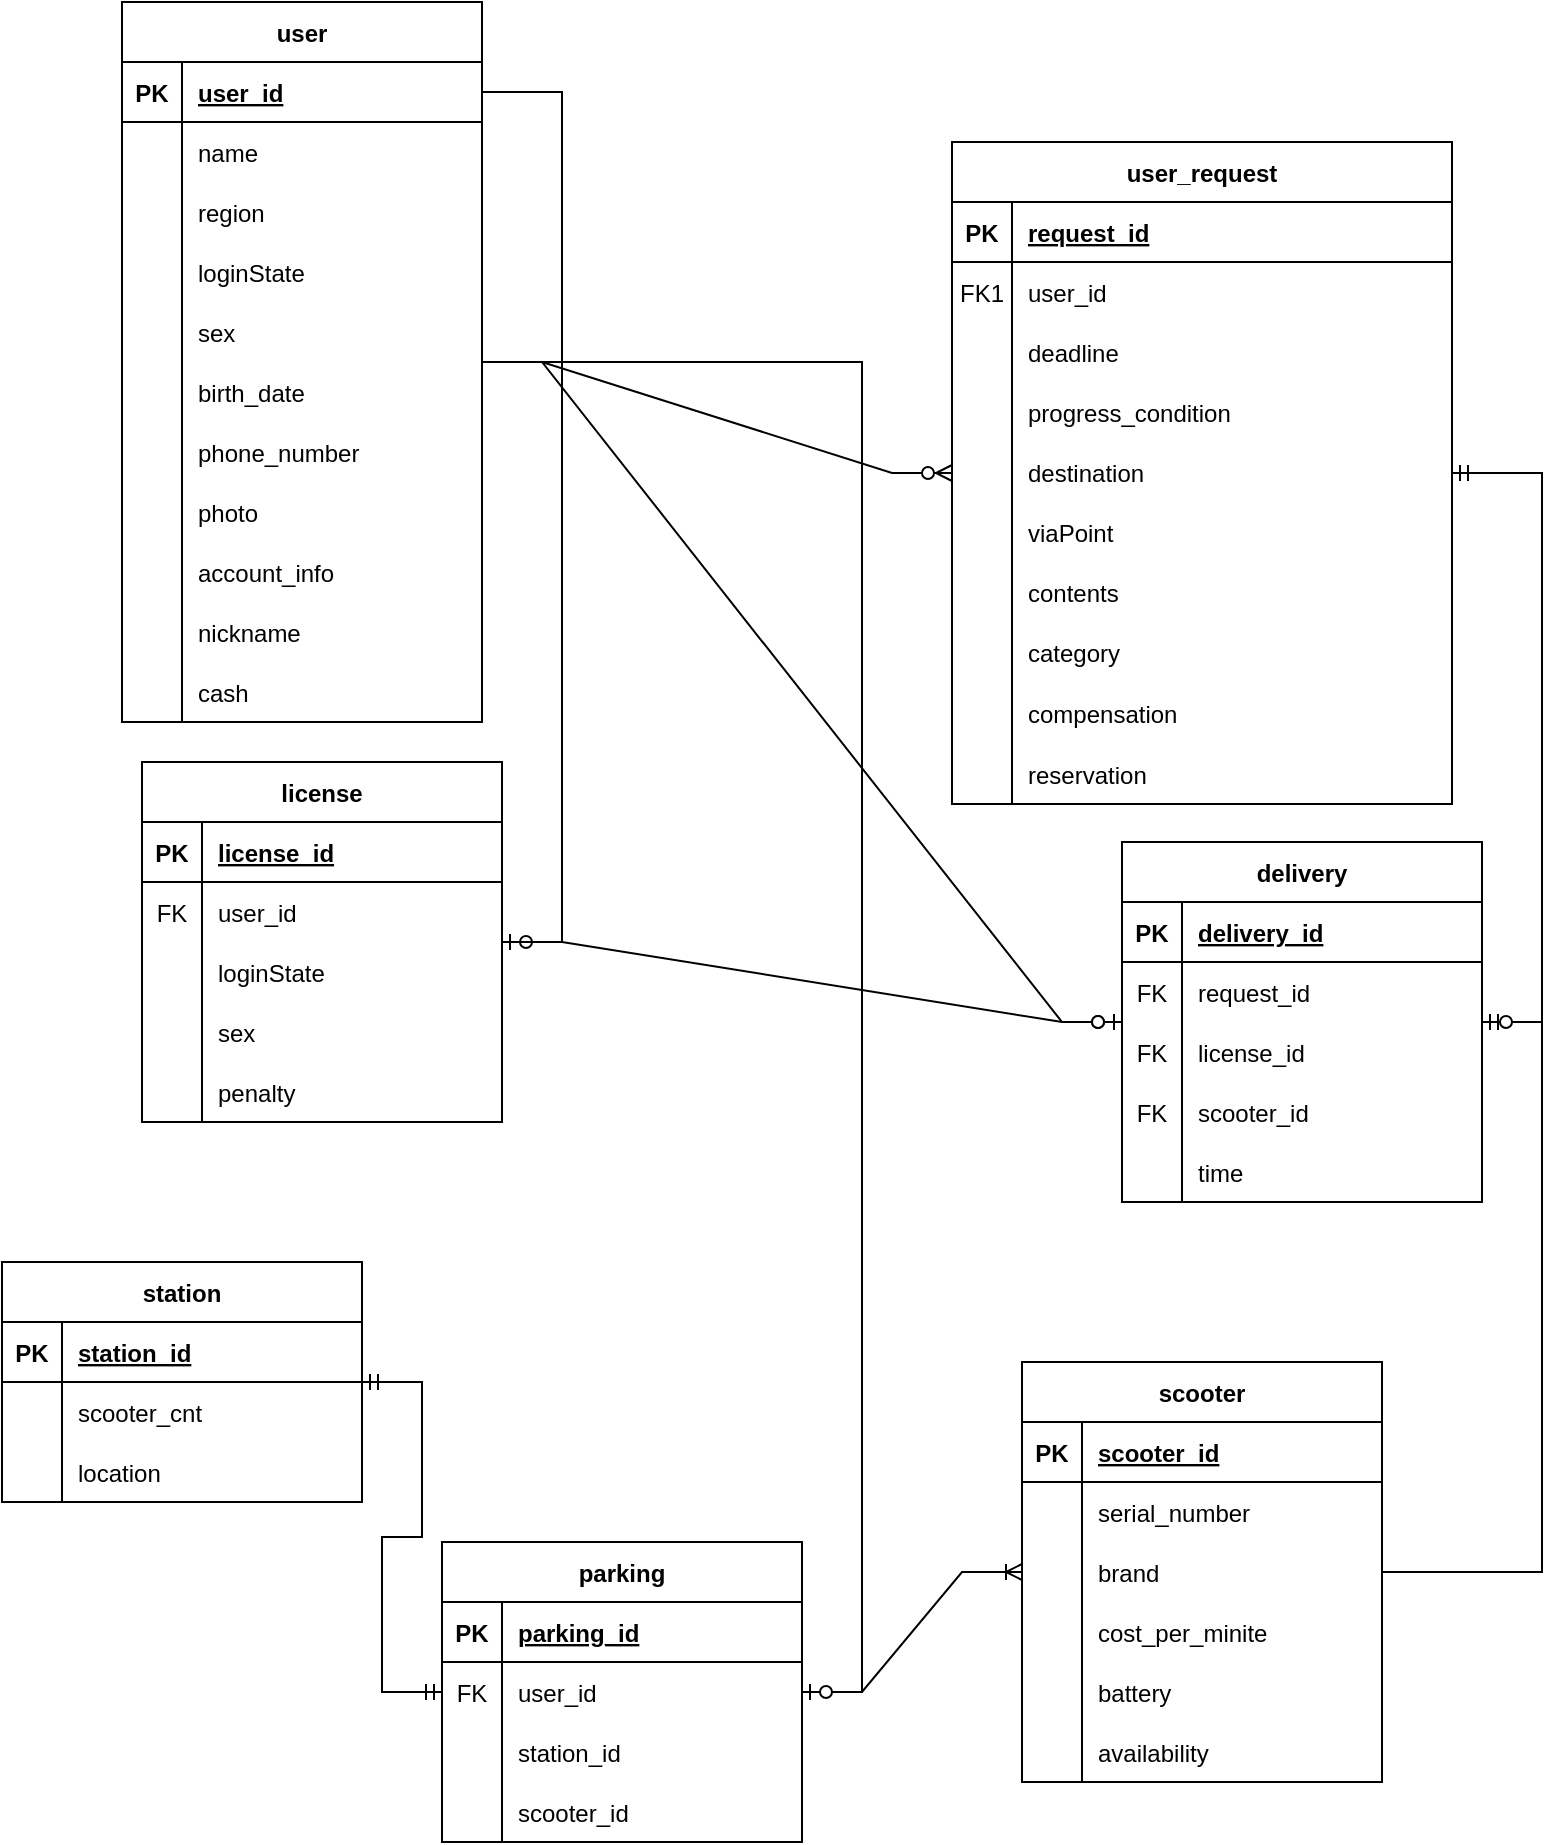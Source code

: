 <mxfile version="20.6.0" type="github">
  <diagram id="R2lEEEUBdFMjLlhIrx00" name="Page-1">
    <mxGraphModel dx="1483" dy="781" grid="1" gridSize="10" guides="1" tooltips="1" connect="1" arrows="1" fold="1" page="1" pageScale="1" pageWidth="1200" pageHeight="1600" math="0" shadow="0" extFonts="Permanent Marker^https://fonts.googleapis.com/css?family=Permanent+Marker">
      <root>
        <mxCell id="0" />
        <mxCell id="1" parent="0" />
        <mxCell id="C-vyLk0tnHw3VtMMgP7b-2" value="user_request" style="shape=table;startSize=30;container=1;collapsible=1;childLayout=tableLayout;fixedRows=1;rowLines=0;fontStyle=1;align=center;resizeLast=1;" parent="1" vertex="1">
          <mxGeometry x="525" y="140" width="250" height="331" as="geometry" />
        </mxCell>
        <mxCell id="C-vyLk0tnHw3VtMMgP7b-3" value="" style="shape=partialRectangle;collapsible=0;dropTarget=0;pointerEvents=0;fillColor=none;points=[[0,0.5],[1,0.5]];portConstraint=eastwest;top=0;left=0;right=0;bottom=1;" parent="C-vyLk0tnHw3VtMMgP7b-2" vertex="1">
          <mxGeometry y="30" width="250" height="30" as="geometry" />
        </mxCell>
        <mxCell id="C-vyLk0tnHw3VtMMgP7b-4" value="PK" style="shape=partialRectangle;overflow=hidden;connectable=0;fillColor=none;top=0;left=0;bottom=0;right=0;fontStyle=1;" parent="C-vyLk0tnHw3VtMMgP7b-3" vertex="1">
          <mxGeometry width="30" height="30" as="geometry">
            <mxRectangle width="30" height="30" as="alternateBounds" />
          </mxGeometry>
        </mxCell>
        <mxCell id="C-vyLk0tnHw3VtMMgP7b-5" value="request_id" style="shape=partialRectangle;overflow=hidden;connectable=0;fillColor=none;top=0;left=0;bottom=0;right=0;align=left;spacingLeft=6;fontStyle=5;" parent="C-vyLk0tnHw3VtMMgP7b-3" vertex="1">
          <mxGeometry x="30" width="220" height="30" as="geometry">
            <mxRectangle width="220" height="30" as="alternateBounds" />
          </mxGeometry>
        </mxCell>
        <mxCell id="C-vyLk0tnHw3VtMMgP7b-6" value="" style="shape=partialRectangle;collapsible=0;dropTarget=0;pointerEvents=0;fillColor=none;points=[[0,0.5],[1,0.5]];portConstraint=eastwest;top=0;left=0;right=0;bottom=0;" parent="C-vyLk0tnHw3VtMMgP7b-2" vertex="1">
          <mxGeometry y="60" width="250" height="30" as="geometry" />
        </mxCell>
        <mxCell id="C-vyLk0tnHw3VtMMgP7b-7" value="FK1" style="shape=partialRectangle;overflow=hidden;connectable=0;fillColor=none;top=0;left=0;bottom=0;right=0;" parent="C-vyLk0tnHw3VtMMgP7b-6" vertex="1">
          <mxGeometry width="30" height="30" as="geometry">
            <mxRectangle width="30" height="30" as="alternateBounds" />
          </mxGeometry>
        </mxCell>
        <mxCell id="C-vyLk0tnHw3VtMMgP7b-8" value="user_id" style="shape=partialRectangle;overflow=hidden;connectable=0;fillColor=none;top=0;left=0;bottom=0;right=0;align=left;spacingLeft=6;" parent="C-vyLk0tnHw3VtMMgP7b-6" vertex="1">
          <mxGeometry x="30" width="220" height="30" as="geometry">
            <mxRectangle width="220" height="30" as="alternateBounds" />
          </mxGeometry>
        </mxCell>
        <mxCell id="C-vyLk0tnHw3VtMMgP7b-9" value="" style="shape=partialRectangle;collapsible=0;dropTarget=0;pointerEvents=0;fillColor=none;points=[[0,0.5],[1,0.5]];portConstraint=eastwest;top=0;left=0;right=0;bottom=0;" parent="C-vyLk0tnHw3VtMMgP7b-2" vertex="1">
          <mxGeometry y="90" width="250" height="30" as="geometry" />
        </mxCell>
        <mxCell id="C-vyLk0tnHw3VtMMgP7b-10" value="" style="shape=partialRectangle;overflow=hidden;connectable=0;fillColor=none;top=0;left=0;bottom=0;right=0;" parent="C-vyLk0tnHw3VtMMgP7b-9" vertex="1">
          <mxGeometry width="30" height="30" as="geometry">
            <mxRectangle width="30" height="30" as="alternateBounds" />
          </mxGeometry>
        </mxCell>
        <mxCell id="C-vyLk0tnHw3VtMMgP7b-11" value="deadline" style="shape=partialRectangle;overflow=hidden;connectable=0;fillColor=none;top=0;left=0;bottom=0;right=0;align=left;spacingLeft=6;" parent="C-vyLk0tnHw3VtMMgP7b-9" vertex="1">
          <mxGeometry x="30" width="220" height="30" as="geometry">
            <mxRectangle width="220" height="30" as="alternateBounds" />
          </mxGeometry>
        </mxCell>
        <mxCell id="l363Bz4_EpXl_C9TWXIM-102" value="" style="shape=partialRectangle;collapsible=0;dropTarget=0;pointerEvents=0;fillColor=none;points=[[0,0.5],[1,0.5]];portConstraint=eastwest;top=0;left=0;right=0;bottom=0;" parent="C-vyLk0tnHw3VtMMgP7b-2" vertex="1">
          <mxGeometry y="120" width="250" height="30" as="geometry" />
        </mxCell>
        <mxCell id="l363Bz4_EpXl_C9TWXIM-103" value="" style="shape=partialRectangle;overflow=hidden;connectable=0;fillColor=none;top=0;left=0;bottom=0;right=0;" parent="l363Bz4_EpXl_C9TWXIM-102" vertex="1">
          <mxGeometry width="30" height="30" as="geometry">
            <mxRectangle width="30" height="30" as="alternateBounds" />
          </mxGeometry>
        </mxCell>
        <mxCell id="l363Bz4_EpXl_C9TWXIM-104" value="progress_condition" style="shape=partialRectangle;overflow=hidden;connectable=0;fillColor=none;top=0;left=0;bottom=0;right=0;align=left;spacingLeft=6;" parent="l363Bz4_EpXl_C9TWXIM-102" vertex="1">
          <mxGeometry x="30" width="220" height="30" as="geometry">
            <mxRectangle width="220" height="30" as="alternateBounds" />
          </mxGeometry>
        </mxCell>
        <mxCell id="l363Bz4_EpXl_C9TWXIM-108" value="" style="shape=partialRectangle;collapsible=0;dropTarget=0;pointerEvents=0;fillColor=none;points=[[0,0.5],[1,0.5]];portConstraint=eastwest;top=0;left=0;right=0;bottom=0;" parent="C-vyLk0tnHw3VtMMgP7b-2" vertex="1">
          <mxGeometry y="150" width="250" height="30" as="geometry" />
        </mxCell>
        <mxCell id="l363Bz4_EpXl_C9TWXIM-109" value="" style="shape=partialRectangle;overflow=hidden;connectable=0;fillColor=none;top=0;left=0;bottom=0;right=0;" parent="l363Bz4_EpXl_C9TWXIM-108" vertex="1">
          <mxGeometry width="30" height="30" as="geometry">
            <mxRectangle width="30" height="30" as="alternateBounds" />
          </mxGeometry>
        </mxCell>
        <mxCell id="l363Bz4_EpXl_C9TWXIM-110" value="destination" style="shape=partialRectangle;overflow=hidden;connectable=0;fillColor=none;top=0;left=0;bottom=0;right=0;align=left;spacingLeft=6;" parent="l363Bz4_EpXl_C9TWXIM-108" vertex="1">
          <mxGeometry x="30" width="220" height="30" as="geometry">
            <mxRectangle width="220" height="30" as="alternateBounds" />
          </mxGeometry>
        </mxCell>
        <mxCell id="l363Bz4_EpXl_C9TWXIM-111" value="" style="shape=partialRectangle;collapsible=0;dropTarget=0;pointerEvents=0;fillColor=none;points=[[0,0.5],[1,0.5]];portConstraint=eastwest;top=0;left=0;right=0;bottom=0;" parent="C-vyLk0tnHw3VtMMgP7b-2" vertex="1">
          <mxGeometry y="180" width="250" height="30" as="geometry" />
        </mxCell>
        <mxCell id="l363Bz4_EpXl_C9TWXIM-112" value="" style="shape=partialRectangle;overflow=hidden;connectable=0;fillColor=none;top=0;left=0;bottom=0;right=0;" parent="l363Bz4_EpXl_C9TWXIM-111" vertex="1">
          <mxGeometry width="30" height="30" as="geometry">
            <mxRectangle width="30" height="30" as="alternateBounds" />
          </mxGeometry>
        </mxCell>
        <mxCell id="l363Bz4_EpXl_C9TWXIM-113" value="viaPoint" style="shape=partialRectangle;overflow=hidden;connectable=0;fillColor=none;top=0;left=0;bottom=0;right=0;align=left;spacingLeft=6;" parent="l363Bz4_EpXl_C9TWXIM-111" vertex="1">
          <mxGeometry x="30" width="220" height="30" as="geometry">
            <mxRectangle width="220" height="30" as="alternateBounds" />
          </mxGeometry>
        </mxCell>
        <mxCell id="l363Bz4_EpXl_C9TWXIM-105" value="" style="shape=partialRectangle;collapsible=0;dropTarget=0;pointerEvents=0;fillColor=none;points=[[0,0.5],[1,0.5]];portConstraint=eastwest;top=0;left=0;right=0;bottom=0;" parent="C-vyLk0tnHw3VtMMgP7b-2" vertex="1">
          <mxGeometry y="210" width="250" height="30" as="geometry" />
        </mxCell>
        <mxCell id="l363Bz4_EpXl_C9TWXIM-106" value="" style="shape=partialRectangle;overflow=hidden;connectable=0;fillColor=none;top=0;left=0;bottom=0;right=0;" parent="l363Bz4_EpXl_C9TWXIM-105" vertex="1">
          <mxGeometry width="30" height="30" as="geometry">
            <mxRectangle width="30" height="30" as="alternateBounds" />
          </mxGeometry>
        </mxCell>
        <mxCell id="l363Bz4_EpXl_C9TWXIM-107" value="contents" style="shape=partialRectangle;overflow=hidden;connectable=0;fillColor=none;top=0;left=0;bottom=0;right=0;align=left;spacingLeft=6;" parent="l363Bz4_EpXl_C9TWXIM-105" vertex="1">
          <mxGeometry x="30" width="220" height="30" as="geometry">
            <mxRectangle width="220" height="30" as="alternateBounds" />
          </mxGeometry>
        </mxCell>
        <mxCell id="0jaOgV3u92Uh0cOTGK3E-21" value="" style="shape=partialRectangle;collapsible=0;dropTarget=0;pointerEvents=0;fillColor=none;points=[[0,0.5],[1,0.5]];portConstraint=eastwest;top=0;left=0;right=0;bottom=0;" vertex="1" parent="C-vyLk0tnHw3VtMMgP7b-2">
          <mxGeometry y="240" width="250" height="30" as="geometry" />
        </mxCell>
        <mxCell id="0jaOgV3u92Uh0cOTGK3E-22" value="" style="shape=partialRectangle;overflow=hidden;connectable=0;fillColor=none;top=0;left=0;bottom=0;right=0;" vertex="1" parent="0jaOgV3u92Uh0cOTGK3E-21">
          <mxGeometry width="30" height="30" as="geometry">
            <mxRectangle width="30" height="30" as="alternateBounds" />
          </mxGeometry>
        </mxCell>
        <mxCell id="0jaOgV3u92Uh0cOTGK3E-23" value="category" style="shape=partialRectangle;overflow=hidden;connectable=0;fillColor=none;top=0;left=0;bottom=0;right=0;align=left;spacingLeft=6;" vertex="1" parent="0jaOgV3u92Uh0cOTGK3E-21">
          <mxGeometry x="30" width="220" height="30" as="geometry">
            <mxRectangle width="220" height="30" as="alternateBounds" />
          </mxGeometry>
        </mxCell>
        <mxCell id="0jaOgV3u92Uh0cOTGK3E-24" value="" style="shape=partialRectangle;collapsible=0;dropTarget=0;pointerEvents=0;fillColor=none;points=[[0,0.5],[1,0.5]];portConstraint=eastwest;top=0;left=0;right=0;bottom=0;" vertex="1" parent="C-vyLk0tnHw3VtMMgP7b-2">
          <mxGeometry y="270" width="250" height="31" as="geometry" />
        </mxCell>
        <mxCell id="0jaOgV3u92Uh0cOTGK3E-25" value="" style="shape=partialRectangle;overflow=hidden;connectable=0;fillColor=none;top=0;left=0;bottom=0;right=0;" vertex="1" parent="0jaOgV3u92Uh0cOTGK3E-24">
          <mxGeometry width="30" height="31" as="geometry">
            <mxRectangle width="30" height="31" as="alternateBounds" />
          </mxGeometry>
        </mxCell>
        <mxCell id="0jaOgV3u92Uh0cOTGK3E-26" value="compensation" style="shape=partialRectangle;overflow=hidden;connectable=0;fillColor=none;top=0;left=0;bottom=0;right=0;align=left;spacingLeft=6;" vertex="1" parent="0jaOgV3u92Uh0cOTGK3E-24">
          <mxGeometry x="30" width="220" height="31" as="geometry">
            <mxRectangle width="220" height="31" as="alternateBounds" />
          </mxGeometry>
        </mxCell>
        <mxCell id="0jaOgV3u92Uh0cOTGK3E-27" value="" style="shape=partialRectangle;collapsible=0;dropTarget=0;pointerEvents=0;fillColor=none;points=[[0,0.5],[1,0.5]];portConstraint=eastwest;top=0;left=0;right=0;bottom=0;" vertex="1" parent="C-vyLk0tnHw3VtMMgP7b-2">
          <mxGeometry y="301" width="250" height="30" as="geometry" />
        </mxCell>
        <mxCell id="0jaOgV3u92Uh0cOTGK3E-28" value="        " style="shape=partialRectangle;overflow=hidden;connectable=0;fillColor=none;top=0;left=0;bottom=0;right=0;" vertex="1" parent="0jaOgV3u92Uh0cOTGK3E-27">
          <mxGeometry width="30" height="30" as="geometry">
            <mxRectangle width="30" height="30" as="alternateBounds" />
          </mxGeometry>
        </mxCell>
        <mxCell id="0jaOgV3u92Uh0cOTGK3E-29" value="reservation" style="shape=partialRectangle;overflow=hidden;connectable=0;fillColor=none;top=0;left=0;bottom=0;right=0;align=left;spacingLeft=6;" vertex="1" parent="0jaOgV3u92Uh0cOTGK3E-27">
          <mxGeometry x="30" width="220" height="30" as="geometry">
            <mxRectangle width="220" height="30" as="alternateBounds" />
          </mxGeometry>
        </mxCell>
        <mxCell id="l363Bz4_EpXl_C9TWXIM-15" value="license" style="shape=table;startSize=30;container=1;collapsible=1;childLayout=tableLayout;fixedRows=1;rowLines=0;fontStyle=1;align=center;resizeLast=1;" parent="1" vertex="1">
          <mxGeometry x="120" y="450" width="180" height="180" as="geometry" />
        </mxCell>
        <mxCell id="l363Bz4_EpXl_C9TWXIM-16" value="" style="shape=tableRow;horizontal=0;startSize=0;swimlaneHead=0;swimlaneBody=0;fillColor=none;collapsible=0;dropTarget=0;points=[[0,0.5],[1,0.5]];portConstraint=eastwest;top=0;left=0;right=0;bottom=1;" parent="l363Bz4_EpXl_C9TWXIM-15" vertex="1">
          <mxGeometry y="30" width="180" height="30" as="geometry" />
        </mxCell>
        <mxCell id="l363Bz4_EpXl_C9TWXIM-17" value="PK" style="shape=partialRectangle;connectable=0;fillColor=none;top=0;left=0;bottom=0;right=0;fontStyle=1;overflow=hidden;" parent="l363Bz4_EpXl_C9TWXIM-16" vertex="1">
          <mxGeometry width="30" height="30" as="geometry">
            <mxRectangle width="30" height="30" as="alternateBounds" />
          </mxGeometry>
        </mxCell>
        <mxCell id="l363Bz4_EpXl_C9TWXIM-18" value="license_id" style="shape=partialRectangle;connectable=0;fillColor=none;top=0;left=0;bottom=0;right=0;align=left;spacingLeft=6;fontStyle=5;overflow=hidden;" parent="l363Bz4_EpXl_C9TWXIM-16" vertex="1">
          <mxGeometry x="30" width="150" height="30" as="geometry">
            <mxRectangle width="150" height="30" as="alternateBounds" />
          </mxGeometry>
        </mxCell>
        <mxCell id="l363Bz4_EpXl_C9TWXIM-19" value="" style="shape=tableRow;horizontal=0;startSize=0;swimlaneHead=0;swimlaneBody=0;fillColor=none;collapsible=0;dropTarget=0;points=[[0,0.5],[1,0.5]];portConstraint=eastwest;top=0;left=0;right=0;bottom=0;" parent="l363Bz4_EpXl_C9TWXIM-15" vertex="1">
          <mxGeometry y="60" width="180" height="30" as="geometry" />
        </mxCell>
        <mxCell id="l363Bz4_EpXl_C9TWXIM-20" value="FK" style="shape=partialRectangle;connectable=0;fillColor=none;top=0;left=0;bottom=0;right=0;editable=1;overflow=hidden;" parent="l363Bz4_EpXl_C9TWXIM-19" vertex="1">
          <mxGeometry width="30" height="30" as="geometry">
            <mxRectangle width="30" height="30" as="alternateBounds" />
          </mxGeometry>
        </mxCell>
        <mxCell id="l363Bz4_EpXl_C9TWXIM-21" value="user_id" style="shape=partialRectangle;connectable=0;fillColor=none;top=0;left=0;bottom=0;right=0;align=left;spacingLeft=6;overflow=hidden;" parent="l363Bz4_EpXl_C9TWXIM-19" vertex="1">
          <mxGeometry x="30" width="150" height="30" as="geometry">
            <mxRectangle width="150" height="30" as="alternateBounds" />
          </mxGeometry>
        </mxCell>
        <mxCell id="l363Bz4_EpXl_C9TWXIM-25" value="" style="shape=tableRow;horizontal=0;startSize=0;swimlaneHead=0;swimlaneBody=0;fillColor=none;collapsible=0;dropTarget=0;points=[[0,0.5],[1,0.5]];portConstraint=eastwest;top=0;left=0;right=0;bottom=0;" parent="l363Bz4_EpXl_C9TWXIM-15" vertex="1">
          <mxGeometry y="90" width="180" height="30" as="geometry" />
        </mxCell>
        <mxCell id="l363Bz4_EpXl_C9TWXIM-26" value="" style="shape=partialRectangle;connectable=0;fillColor=none;top=0;left=0;bottom=0;right=0;editable=1;overflow=hidden;" parent="l363Bz4_EpXl_C9TWXIM-25" vertex="1">
          <mxGeometry width="30" height="30" as="geometry">
            <mxRectangle width="30" height="30" as="alternateBounds" />
          </mxGeometry>
        </mxCell>
        <mxCell id="l363Bz4_EpXl_C9TWXIM-27" value="loginState" style="shape=partialRectangle;connectable=0;fillColor=none;top=0;left=0;bottom=0;right=0;align=left;spacingLeft=6;overflow=hidden;" parent="l363Bz4_EpXl_C9TWXIM-25" vertex="1">
          <mxGeometry x="30" width="150" height="30" as="geometry">
            <mxRectangle width="150" height="30" as="alternateBounds" />
          </mxGeometry>
        </mxCell>
        <mxCell id="l363Bz4_EpXl_C9TWXIM-127" value="" style="shape=tableRow;horizontal=0;startSize=0;swimlaneHead=0;swimlaneBody=0;fillColor=none;collapsible=0;dropTarget=0;points=[[0,0.5],[1,0.5]];portConstraint=eastwest;top=0;left=0;right=0;bottom=0;" parent="l363Bz4_EpXl_C9TWXIM-15" vertex="1">
          <mxGeometry y="120" width="180" height="30" as="geometry" />
        </mxCell>
        <mxCell id="l363Bz4_EpXl_C9TWXIM-128" value="" style="shape=partialRectangle;connectable=0;fillColor=none;top=0;left=0;bottom=0;right=0;editable=1;overflow=hidden;" parent="l363Bz4_EpXl_C9TWXIM-127" vertex="1">
          <mxGeometry width="30" height="30" as="geometry">
            <mxRectangle width="30" height="30" as="alternateBounds" />
          </mxGeometry>
        </mxCell>
        <mxCell id="l363Bz4_EpXl_C9TWXIM-129" value="sex" style="shape=partialRectangle;connectable=0;fillColor=none;top=0;left=0;bottom=0;right=0;align=left;spacingLeft=6;overflow=hidden;" parent="l363Bz4_EpXl_C9TWXIM-127" vertex="1">
          <mxGeometry x="30" width="150" height="30" as="geometry">
            <mxRectangle width="150" height="30" as="alternateBounds" />
          </mxGeometry>
        </mxCell>
        <mxCell id="l363Bz4_EpXl_C9TWXIM-130" value="" style="shape=tableRow;horizontal=0;startSize=0;swimlaneHead=0;swimlaneBody=0;fillColor=none;collapsible=0;dropTarget=0;points=[[0,0.5],[1,0.5]];portConstraint=eastwest;top=0;left=0;right=0;bottom=0;" parent="l363Bz4_EpXl_C9TWXIM-15" vertex="1">
          <mxGeometry y="150" width="180" height="30" as="geometry" />
        </mxCell>
        <mxCell id="l363Bz4_EpXl_C9TWXIM-131" value="" style="shape=partialRectangle;connectable=0;fillColor=none;top=0;left=0;bottom=0;right=0;editable=1;overflow=hidden;" parent="l363Bz4_EpXl_C9TWXIM-130" vertex="1">
          <mxGeometry width="30" height="30" as="geometry">
            <mxRectangle width="30" height="30" as="alternateBounds" />
          </mxGeometry>
        </mxCell>
        <mxCell id="l363Bz4_EpXl_C9TWXIM-132" value="penalty" style="shape=partialRectangle;connectable=0;fillColor=none;top=0;left=0;bottom=0;right=0;align=left;spacingLeft=6;overflow=hidden;" parent="l363Bz4_EpXl_C9TWXIM-130" vertex="1">
          <mxGeometry x="30" width="150" height="30" as="geometry">
            <mxRectangle width="150" height="30" as="alternateBounds" />
          </mxGeometry>
        </mxCell>
        <mxCell id="l363Bz4_EpXl_C9TWXIM-28" value="user" style="shape=table;startSize=30;container=1;collapsible=1;childLayout=tableLayout;fixedRows=1;rowLines=0;fontStyle=1;align=center;resizeLast=1;" parent="1" vertex="1">
          <mxGeometry x="110" y="70" width="180" height="360" as="geometry" />
        </mxCell>
        <mxCell id="l363Bz4_EpXl_C9TWXIM-29" value="" style="shape=tableRow;horizontal=0;startSize=0;swimlaneHead=0;swimlaneBody=0;fillColor=none;collapsible=0;dropTarget=0;points=[[0,0.5],[1,0.5]];portConstraint=eastwest;top=0;left=0;right=0;bottom=1;" parent="l363Bz4_EpXl_C9TWXIM-28" vertex="1">
          <mxGeometry y="30" width="180" height="30" as="geometry" />
        </mxCell>
        <mxCell id="l363Bz4_EpXl_C9TWXIM-30" value="PK" style="shape=partialRectangle;connectable=0;fillColor=none;top=0;left=0;bottom=0;right=0;fontStyle=1;overflow=hidden;" parent="l363Bz4_EpXl_C9TWXIM-29" vertex="1">
          <mxGeometry width="30" height="30" as="geometry">
            <mxRectangle width="30" height="30" as="alternateBounds" />
          </mxGeometry>
        </mxCell>
        <mxCell id="l363Bz4_EpXl_C9TWXIM-31" value="user_id" style="shape=partialRectangle;connectable=0;fillColor=none;top=0;left=0;bottom=0;right=0;align=left;spacingLeft=6;fontStyle=5;overflow=hidden;" parent="l363Bz4_EpXl_C9TWXIM-29" vertex="1">
          <mxGeometry x="30" width="150" height="30" as="geometry">
            <mxRectangle width="150" height="30" as="alternateBounds" />
          </mxGeometry>
        </mxCell>
        <mxCell id="l363Bz4_EpXl_C9TWXIM-32" value="" style="shape=tableRow;horizontal=0;startSize=0;swimlaneHead=0;swimlaneBody=0;fillColor=none;collapsible=0;dropTarget=0;points=[[0,0.5],[1,0.5]];portConstraint=eastwest;top=0;left=0;right=0;bottom=0;" parent="l363Bz4_EpXl_C9TWXIM-28" vertex="1">
          <mxGeometry y="60" width="180" height="30" as="geometry" />
        </mxCell>
        <mxCell id="l363Bz4_EpXl_C9TWXIM-33" value="" style="shape=partialRectangle;connectable=0;fillColor=none;top=0;left=0;bottom=0;right=0;editable=1;overflow=hidden;" parent="l363Bz4_EpXl_C9TWXIM-32" vertex="1">
          <mxGeometry width="30" height="30" as="geometry">
            <mxRectangle width="30" height="30" as="alternateBounds" />
          </mxGeometry>
        </mxCell>
        <mxCell id="l363Bz4_EpXl_C9TWXIM-34" value="name" style="shape=partialRectangle;connectable=0;fillColor=none;top=0;left=0;bottom=0;right=0;align=left;spacingLeft=6;overflow=hidden;" parent="l363Bz4_EpXl_C9TWXIM-32" vertex="1">
          <mxGeometry x="30" width="150" height="30" as="geometry">
            <mxRectangle width="150" height="30" as="alternateBounds" />
          </mxGeometry>
        </mxCell>
        <mxCell id="l363Bz4_EpXl_C9TWXIM-35" value="" style="shape=tableRow;horizontal=0;startSize=0;swimlaneHead=0;swimlaneBody=0;fillColor=none;collapsible=0;dropTarget=0;points=[[0,0.5],[1,0.5]];portConstraint=eastwest;top=0;left=0;right=0;bottom=0;" parent="l363Bz4_EpXl_C9TWXIM-28" vertex="1">
          <mxGeometry y="90" width="180" height="30" as="geometry" />
        </mxCell>
        <mxCell id="l363Bz4_EpXl_C9TWXIM-36" value="" style="shape=partialRectangle;connectable=0;fillColor=none;top=0;left=0;bottom=0;right=0;editable=1;overflow=hidden;" parent="l363Bz4_EpXl_C9TWXIM-35" vertex="1">
          <mxGeometry width="30" height="30" as="geometry">
            <mxRectangle width="30" height="30" as="alternateBounds" />
          </mxGeometry>
        </mxCell>
        <mxCell id="l363Bz4_EpXl_C9TWXIM-37" value="region" style="shape=partialRectangle;connectable=0;fillColor=none;top=0;left=0;bottom=0;right=0;align=left;spacingLeft=6;overflow=hidden;" parent="l363Bz4_EpXl_C9TWXIM-35" vertex="1">
          <mxGeometry x="30" width="150" height="30" as="geometry">
            <mxRectangle width="150" height="30" as="alternateBounds" />
          </mxGeometry>
        </mxCell>
        <mxCell id="l363Bz4_EpXl_C9TWXIM-38" value="" style="shape=tableRow;horizontal=0;startSize=0;swimlaneHead=0;swimlaneBody=0;fillColor=none;collapsible=0;dropTarget=0;points=[[0,0.5],[1,0.5]];portConstraint=eastwest;top=0;left=0;right=0;bottom=0;" parent="l363Bz4_EpXl_C9TWXIM-28" vertex="1">
          <mxGeometry y="120" width="180" height="30" as="geometry" />
        </mxCell>
        <mxCell id="l363Bz4_EpXl_C9TWXIM-39" value="" style="shape=partialRectangle;connectable=0;fillColor=none;top=0;left=0;bottom=0;right=0;editable=1;overflow=hidden;" parent="l363Bz4_EpXl_C9TWXIM-38" vertex="1">
          <mxGeometry width="30" height="30" as="geometry">
            <mxRectangle width="30" height="30" as="alternateBounds" />
          </mxGeometry>
        </mxCell>
        <mxCell id="l363Bz4_EpXl_C9TWXIM-40" value="loginState" style="shape=partialRectangle;connectable=0;fillColor=none;top=0;left=0;bottom=0;right=0;align=left;spacingLeft=6;overflow=hidden;" parent="l363Bz4_EpXl_C9TWXIM-38" vertex="1">
          <mxGeometry x="30" width="150" height="30" as="geometry">
            <mxRectangle width="150" height="30" as="alternateBounds" />
          </mxGeometry>
        </mxCell>
        <mxCell id="l363Bz4_EpXl_C9TWXIM-99" value="" style="shape=tableRow;horizontal=0;startSize=0;swimlaneHead=0;swimlaneBody=0;fillColor=none;collapsible=0;dropTarget=0;points=[[0,0.5],[1,0.5]];portConstraint=eastwest;top=0;left=0;right=0;bottom=0;" parent="l363Bz4_EpXl_C9TWXIM-28" vertex="1">
          <mxGeometry y="150" width="180" height="30" as="geometry" />
        </mxCell>
        <mxCell id="l363Bz4_EpXl_C9TWXIM-100" value="" style="shape=partialRectangle;connectable=0;fillColor=none;top=0;left=0;bottom=0;right=0;editable=1;overflow=hidden;" parent="l363Bz4_EpXl_C9TWXIM-99" vertex="1">
          <mxGeometry width="30" height="30" as="geometry">
            <mxRectangle width="30" height="30" as="alternateBounds" />
          </mxGeometry>
        </mxCell>
        <mxCell id="l363Bz4_EpXl_C9TWXIM-101" value="sex" style="shape=partialRectangle;connectable=0;fillColor=none;top=0;left=0;bottom=0;right=0;align=left;spacingLeft=6;overflow=hidden;" parent="l363Bz4_EpXl_C9TWXIM-99" vertex="1">
          <mxGeometry x="30" width="150" height="30" as="geometry">
            <mxRectangle width="150" height="30" as="alternateBounds" />
          </mxGeometry>
        </mxCell>
        <mxCell id="0jaOgV3u92Uh0cOTGK3E-1" value="" style="shape=tableRow;horizontal=0;startSize=0;swimlaneHead=0;swimlaneBody=0;fillColor=none;collapsible=0;dropTarget=0;points=[[0,0.5],[1,0.5]];portConstraint=eastwest;top=0;left=0;right=0;bottom=0;" vertex="1" parent="l363Bz4_EpXl_C9TWXIM-28">
          <mxGeometry y="180" width="180" height="30" as="geometry" />
        </mxCell>
        <mxCell id="0jaOgV3u92Uh0cOTGK3E-2" value="" style="shape=partialRectangle;connectable=0;fillColor=none;top=0;left=0;bottom=0;right=0;editable=1;overflow=hidden;" vertex="1" parent="0jaOgV3u92Uh0cOTGK3E-1">
          <mxGeometry width="30" height="30" as="geometry">
            <mxRectangle width="30" height="30" as="alternateBounds" />
          </mxGeometry>
        </mxCell>
        <mxCell id="0jaOgV3u92Uh0cOTGK3E-3" value="birth_date" style="shape=partialRectangle;connectable=0;fillColor=none;top=0;left=0;bottom=0;right=0;align=left;spacingLeft=6;overflow=hidden;" vertex="1" parent="0jaOgV3u92Uh0cOTGK3E-1">
          <mxGeometry x="30" width="150" height="30" as="geometry">
            <mxRectangle width="150" height="30" as="alternateBounds" />
          </mxGeometry>
        </mxCell>
        <mxCell id="0jaOgV3u92Uh0cOTGK3E-6" value="" style="shape=tableRow;horizontal=0;startSize=0;swimlaneHead=0;swimlaneBody=0;fillColor=none;collapsible=0;dropTarget=0;points=[[0,0.5],[1,0.5]];portConstraint=eastwest;top=0;left=0;right=0;bottom=0;" vertex="1" parent="l363Bz4_EpXl_C9TWXIM-28">
          <mxGeometry y="210" width="180" height="30" as="geometry" />
        </mxCell>
        <mxCell id="0jaOgV3u92Uh0cOTGK3E-7" value="" style="shape=partialRectangle;connectable=0;fillColor=none;top=0;left=0;bottom=0;right=0;editable=1;overflow=hidden;" vertex="1" parent="0jaOgV3u92Uh0cOTGK3E-6">
          <mxGeometry width="30" height="30" as="geometry">
            <mxRectangle width="30" height="30" as="alternateBounds" />
          </mxGeometry>
        </mxCell>
        <mxCell id="0jaOgV3u92Uh0cOTGK3E-8" value="phone_number" style="shape=partialRectangle;connectable=0;fillColor=none;top=0;left=0;bottom=0;right=0;align=left;spacingLeft=6;overflow=hidden;" vertex="1" parent="0jaOgV3u92Uh0cOTGK3E-6">
          <mxGeometry x="30" width="150" height="30" as="geometry">
            <mxRectangle width="150" height="30" as="alternateBounds" />
          </mxGeometry>
        </mxCell>
        <mxCell id="0jaOgV3u92Uh0cOTGK3E-9" value="" style="shape=tableRow;horizontal=0;startSize=0;swimlaneHead=0;swimlaneBody=0;fillColor=none;collapsible=0;dropTarget=0;points=[[0,0.5],[1,0.5]];portConstraint=eastwest;top=0;left=0;right=0;bottom=0;" vertex="1" parent="l363Bz4_EpXl_C9TWXIM-28">
          <mxGeometry y="240" width="180" height="30" as="geometry" />
        </mxCell>
        <mxCell id="0jaOgV3u92Uh0cOTGK3E-10" value="" style="shape=partialRectangle;connectable=0;fillColor=none;top=0;left=0;bottom=0;right=0;editable=1;overflow=hidden;" vertex="1" parent="0jaOgV3u92Uh0cOTGK3E-9">
          <mxGeometry width="30" height="30" as="geometry">
            <mxRectangle width="30" height="30" as="alternateBounds" />
          </mxGeometry>
        </mxCell>
        <mxCell id="0jaOgV3u92Uh0cOTGK3E-11" value="photo" style="shape=partialRectangle;connectable=0;fillColor=none;top=0;left=0;bottom=0;right=0;align=left;spacingLeft=6;overflow=hidden;" vertex="1" parent="0jaOgV3u92Uh0cOTGK3E-9">
          <mxGeometry x="30" width="150" height="30" as="geometry">
            <mxRectangle width="150" height="30" as="alternateBounds" />
          </mxGeometry>
        </mxCell>
        <mxCell id="0jaOgV3u92Uh0cOTGK3E-12" value="" style="shape=tableRow;horizontal=0;startSize=0;swimlaneHead=0;swimlaneBody=0;fillColor=none;collapsible=0;dropTarget=0;points=[[0,0.5],[1,0.5]];portConstraint=eastwest;top=0;left=0;right=0;bottom=0;" vertex="1" parent="l363Bz4_EpXl_C9TWXIM-28">
          <mxGeometry y="270" width="180" height="30" as="geometry" />
        </mxCell>
        <mxCell id="0jaOgV3u92Uh0cOTGK3E-13" value="" style="shape=partialRectangle;connectable=0;fillColor=none;top=0;left=0;bottom=0;right=0;editable=1;overflow=hidden;" vertex="1" parent="0jaOgV3u92Uh0cOTGK3E-12">
          <mxGeometry width="30" height="30" as="geometry">
            <mxRectangle width="30" height="30" as="alternateBounds" />
          </mxGeometry>
        </mxCell>
        <mxCell id="0jaOgV3u92Uh0cOTGK3E-14" value="account_info" style="shape=partialRectangle;connectable=0;fillColor=none;top=0;left=0;bottom=0;right=0;align=left;spacingLeft=6;overflow=hidden;" vertex="1" parent="0jaOgV3u92Uh0cOTGK3E-12">
          <mxGeometry x="30" width="150" height="30" as="geometry">
            <mxRectangle width="150" height="30" as="alternateBounds" />
          </mxGeometry>
        </mxCell>
        <mxCell id="0jaOgV3u92Uh0cOTGK3E-15" value="" style="shape=tableRow;horizontal=0;startSize=0;swimlaneHead=0;swimlaneBody=0;fillColor=none;collapsible=0;dropTarget=0;points=[[0,0.5],[1,0.5]];portConstraint=eastwest;top=0;left=0;right=0;bottom=0;" vertex="1" parent="l363Bz4_EpXl_C9TWXIM-28">
          <mxGeometry y="300" width="180" height="30" as="geometry" />
        </mxCell>
        <mxCell id="0jaOgV3u92Uh0cOTGK3E-16" value="    " style="shape=partialRectangle;connectable=0;fillColor=none;top=0;left=0;bottom=0;right=0;editable=1;overflow=hidden;" vertex="1" parent="0jaOgV3u92Uh0cOTGK3E-15">
          <mxGeometry width="30" height="30" as="geometry">
            <mxRectangle width="30" height="30" as="alternateBounds" />
          </mxGeometry>
        </mxCell>
        <mxCell id="0jaOgV3u92Uh0cOTGK3E-17" value="nickname" style="shape=partialRectangle;connectable=0;fillColor=none;top=0;left=0;bottom=0;right=0;align=left;spacingLeft=6;overflow=hidden;" vertex="1" parent="0jaOgV3u92Uh0cOTGK3E-15">
          <mxGeometry x="30" width="150" height="30" as="geometry">
            <mxRectangle width="150" height="30" as="alternateBounds" />
          </mxGeometry>
        </mxCell>
        <mxCell id="0jaOgV3u92Uh0cOTGK3E-128" value="" style="shape=tableRow;horizontal=0;startSize=0;swimlaneHead=0;swimlaneBody=0;fillColor=none;collapsible=0;dropTarget=0;points=[[0,0.5],[1,0.5]];portConstraint=eastwest;top=0;left=0;right=0;bottom=0;" vertex="1" parent="l363Bz4_EpXl_C9TWXIM-28">
          <mxGeometry y="330" width="180" height="30" as="geometry" />
        </mxCell>
        <mxCell id="0jaOgV3u92Uh0cOTGK3E-129" value="    " style="shape=partialRectangle;connectable=0;fillColor=none;top=0;left=0;bottom=0;right=0;editable=1;overflow=hidden;" vertex="1" parent="0jaOgV3u92Uh0cOTGK3E-128">
          <mxGeometry width="30" height="30" as="geometry">
            <mxRectangle width="30" height="30" as="alternateBounds" />
          </mxGeometry>
        </mxCell>
        <mxCell id="0jaOgV3u92Uh0cOTGK3E-130" value="cash" style="shape=partialRectangle;connectable=0;fillColor=none;top=0;left=0;bottom=0;right=0;align=left;spacingLeft=6;overflow=hidden;" vertex="1" parent="0jaOgV3u92Uh0cOTGK3E-128">
          <mxGeometry x="30" width="150" height="30" as="geometry">
            <mxRectangle width="150" height="30" as="alternateBounds" />
          </mxGeometry>
        </mxCell>
        <mxCell id="l363Bz4_EpXl_C9TWXIM-146" value="delivery" style="shape=table;startSize=30;container=1;collapsible=1;childLayout=tableLayout;fixedRows=1;rowLines=0;fontStyle=1;align=center;resizeLast=1;" parent="1" vertex="1">
          <mxGeometry x="610" y="490" width="180" height="180" as="geometry" />
        </mxCell>
        <mxCell id="l363Bz4_EpXl_C9TWXIM-147" value="" style="shape=tableRow;horizontal=0;startSize=0;swimlaneHead=0;swimlaneBody=0;fillColor=none;collapsible=0;dropTarget=0;points=[[0,0.5],[1,0.5]];portConstraint=eastwest;top=0;left=0;right=0;bottom=1;" parent="l363Bz4_EpXl_C9TWXIM-146" vertex="1">
          <mxGeometry y="30" width="180" height="30" as="geometry" />
        </mxCell>
        <mxCell id="l363Bz4_EpXl_C9TWXIM-148" value="PK" style="shape=partialRectangle;connectable=0;fillColor=none;top=0;left=0;bottom=0;right=0;fontStyle=1;overflow=hidden;" parent="l363Bz4_EpXl_C9TWXIM-147" vertex="1">
          <mxGeometry width="30" height="30" as="geometry">
            <mxRectangle width="30" height="30" as="alternateBounds" />
          </mxGeometry>
        </mxCell>
        <mxCell id="l363Bz4_EpXl_C9TWXIM-149" value="delivery_id" style="shape=partialRectangle;connectable=0;fillColor=none;top=0;left=0;bottom=0;right=0;align=left;spacingLeft=6;fontStyle=5;overflow=hidden;" parent="l363Bz4_EpXl_C9TWXIM-147" vertex="1">
          <mxGeometry x="30" width="150" height="30" as="geometry">
            <mxRectangle width="150" height="30" as="alternateBounds" />
          </mxGeometry>
        </mxCell>
        <mxCell id="l363Bz4_EpXl_C9TWXIM-150" value="" style="shape=tableRow;horizontal=0;startSize=0;swimlaneHead=0;swimlaneBody=0;fillColor=none;collapsible=0;dropTarget=0;points=[[0,0.5],[1,0.5]];portConstraint=eastwest;top=0;left=0;right=0;bottom=0;" parent="l363Bz4_EpXl_C9TWXIM-146" vertex="1">
          <mxGeometry y="60" width="180" height="30" as="geometry" />
        </mxCell>
        <mxCell id="l363Bz4_EpXl_C9TWXIM-151" value="FK" style="shape=partialRectangle;connectable=0;fillColor=none;top=0;left=0;bottom=0;right=0;editable=1;overflow=hidden;" parent="l363Bz4_EpXl_C9TWXIM-150" vertex="1">
          <mxGeometry width="30" height="30" as="geometry">
            <mxRectangle width="30" height="30" as="alternateBounds" />
          </mxGeometry>
        </mxCell>
        <mxCell id="l363Bz4_EpXl_C9TWXIM-152" value="request_id" style="shape=partialRectangle;connectable=0;fillColor=none;top=0;left=0;bottom=0;right=0;align=left;spacingLeft=6;overflow=hidden;" parent="l363Bz4_EpXl_C9TWXIM-150" vertex="1">
          <mxGeometry x="30" width="150" height="30" as="geometry">
            <mxRectangle width="150" height="30" as="alternateBounds" />
          </mxGeometry>
        </mxCell>
        <mxCell id="l363Bz4_EpXl_C9TWXIM-162" value="" style="shape=tableRow;horizontal=0;startSize=0;swimlaneHead=0;swimlaneBody=0;fillColor=none;collapsible=0;dropTarget=0;points=[[0,0.5],[1,0.5]];portConstraint=eastwest;top=0;left=0;right=0;bottom=0;" parent="l363Bz4_EpXl_C9TWXIM-146" vertex="1">
          <mxGeometry y="90" width="180" height="30" as="geometry" />
        </mxCell>
        <mxCell id="l363Bz4_EpXl_C9TWXIM-163" value="FK" style="shape=partialRectangle;connectable=0;fillColor=none;top=0;left=0;bottom=0;right=0;editable=1;overflow=hidden;" parent="l363Bz4_EpXl_C9TWXIM-162" vertex="1">
          <mxGeometry width="30" height="30" as="geometry">
            <mxRectangle width="30" height="30" as="alternateBounds" />
          </mxGeometry>
        </mxCell>
        <mxCell id="l363Bz4_EpXl_C9TWXIM-164" value="license_id" style="shape=partialRectangle;connectable=0;fillColor=none;top=0;left=0;bottom=0;right=0;align=left;spacingLeft=6;overflow=hidden;" parent="l363Bz4_EpXl_C9TWXIM-162" vertex="1">
          <mxGeometry x="30" width="150" height="30" as="geometry">
            <mxRectangle width="150" height="30" as="alternateBounds" />
          </mxGeometry>
        </mxCell>
        <mxCell id="0jaOgV3u92Uh0cOTGK3E-56" value="" style="shape=tableRow;horizontal=0;startSize=0;swimlaneHead=0;swimlaneBody=0;fillColor=none;collapsible=0;dropTarget=0;points=[[0,0.5],[1,0.5]];portConstraint=eastwest;top=0;left=0;right=0;bottom=0;" vertex="1" parent="l363Bz4_EpXl_C9TWXIM-146">
          <mxGeometry y="120" width="180" height="30" as="geometry" />
        </mxCell>
        <mxCell id="0jaOgV3u92Uh0cOTGK3E-57" value="FK" style="shape=partialRectangle;connectable=0;fillColor=none;top=0;left=0;bottom=0;right=0;editable=1;overflow=hidden;" vertex="1" parent="0jaOgV3u92Uh0cOTGK3E-56">
          <mxGeometry width="30" height="30" as="geometry">
            <mxRectangle width="30" height="30" as="alternateBounds" />
          </mxGeometry>
        </mxCell>
        <mxCell id="0jaOgV3u92Uh0cOTGK3E-58" value="scooter_id" style="shape=partialRectangle;connectable=0;fillColor=none;top=0;left=0;bottom=0;right=0;align=left;spacingLeft=6;overflow=hidden;" vertex="1" parent="0jaOgV3u92Uh0cOTGK3E-56">
          <mxGeometry x="30" width="150" height="30" as="geometry">
            <mxRectangle width="150" height="30" as="alternateBounds" />
          </mxGeometry>
        </mxCell>
        <mxCell id="l363Bz4_EpXl_C9TWXIM-153" value="" style="shape=tableRow;horizontal=0;startSize=0;swimlaneHead=0;swimlaneBody=0;fillColor=none;collapsible=0;dropTarget=0;points=[[0,0.5],[1,0.5]];portConstraint=eastwest;top=0;left=0;right=0;bottom=0;" parent="l363Bz4_EpXl_C9TWXIM-146" vertex="1">
          <mxGeometry y="150" width="180" height="30" as="geometry" />
        </mxCell>
        <mxCell id="l363Bz4_EpXl_C9TWXIM-154" value="" style="shape=partialRectangle;connectable=0;fillColor=none;top=0;left=0;bottom=0;right=0;editable=1;overflow=hidden;" parent="l363Bz4_EpXl_C9TWXIM-153" vertex="1">
          <mxGeometry width="30" height="30" as="geometry">
            <mxRectangle width="30" height="30" as="alternateBounds" />
          </mxGeometry>
        </mxCell>
        <mxCell id="l363Bz4_EpXl_C9TWXIM-155" value="time" style="shape=partialRectangle;connectable=0;fillColor=none;top=0;left=0;bottom=0;right=0;align=left;spacingLeft=6;overflow=hidden;" parent="l363Bz4_EpXl_C9TWXIM-153" vertex="1">
          <mxGeometry x="30" width="150" height="30" as="geometry">
            <mxRectangle width="150" height="30" as="alternateBounds" />
          </mxGeometry>
        </mxCell>
        <mxCell id="l363Bz4_EpXl_C9TWXIM-181" value="" style="edgeStyle=entityRelationEdgeStyle;fontSize=12;html=1;endArrow=ERzeroToMany;endFill=1;rounded=0;" parent="1" source="l363Bz4_EpXl_C9TWXIM-28" target="C-vyLk0tnHw3VtMMgP7b-2" edge="1">
          <mxGeometry width="100" height="100" relative="1" as="geometry">
            <mxPoint x="370" y="340" as="sourcePoint" />
            <mxPoint x="470" y="240" as="targetPoint" />
          </mxGeometry>
        </mxCell>
        <mxCell id="l363Bz4_EpXl_C9TWXIM-183" value="" style="edgeStyle=entityRelationEdgeStyle;fontSize=12;html=1;endArrow=ERmandOne;startArrow=ERmandOne;rounded=0;" parent="1" source="l363Bz4_EpXl_C9TWXIM-146" target="C-vyLk0tnHw3VtMMgP7b-2" edge="1">
          <mxGeometry width="100" height="100" relative="1" as="geometry">
            <mxPoint x="700" y="490" as="sourcePoint" />
            <mxPoint x="520" y="340" as="targetPoint" />
          </mxGeometry>
        </mxCell>
        <mxCell id="0jaOgV3u92Uh0cOTGK3E-5" value="" style="edgeStyle=entityRelationEdgeStyle;fontSize=12;html=1;endArrow=ERzeroToOne;endFill=1;rounded=0;" edge="1" parent="1" source="l363Bz4_EpXl_C9TWXIM-29" target="l363Bz4_EpXl_C9TWXIM-15">
          <mxGeometry width="100" height="100" relative="1" as="geometry">
            <mxPoint x="210" y="340" as="sourcePoint" />
            <mxPoint x="310" y="240" as="targetPoint" />
          </mxGeometry>
        </mxCell>
        <mxCell id="0jaOgV3u92Uh0cOTGK3E-43" value="scooter" style="shape=table;startSize=30;container=1;collapsible=1;childLayout=tableLayout;fixedRows=1;rowLines=0;fontStyle=1;align=center;resizeLast=1;" vertex="1" parent="1">
          <mxGeometry x="560" y="750" width="180" height="210" as="geometry" />
        </mxCell>
        <mxCell id="0jaOgV3u92Uh0cOTGK3E-44" value="" style="shape=tableRow;horizontal=0;startSize=0;swimlaneHead=0;swimlaneBody=0;fillColor=none;collapsible=0;dropTarget=0;points=[[0,0.5],[1,0.5]];portConstraint=eastwest;top=0;left=0;right=0;bottom=1;" vertex="1" parent="0jaOgV3u92Uh0cOTGK3E-43">
          <mxGeometry y="30" width="180" height="30" as="geometry" />
        </mxCell>
        <mxCell id="0jaOgV3u92Uh0cOTGK3E-45" value="PK" style="shape=partialRectangle;connectable=0;fillColor=none;top=0;left=0;bottom=0;right=0;fontStyle=1;overflow=hidden;" vertex="1" parent="0jaOgV3u92Uh0cOTGK3E-44">
          <mxGeometry width="30" height="30" as="geometry">
            <mxRectangle width="30" height="30" as="alternateBounds" />
          </mxGeometry>
        </mxCell>
        <mxCell id="0jaOgV3u92Uh0cOTGK3E-46" value="scooter_id" style="shape=partialRectangle;connectable=0;fillColor=none;top=0;left=0;bottom=0;right=0;align=left;spacingLeft=6;fontStyle=5;overflow=hidden;" vertex="1" parent="0jaOgV3u92Uh0cOTGK3E-44">
          <mxGeometry x="30" width="150" height="30" as="geometry">
            <mxRectangle width="150" height="30" as="alternateBounds" />
          </mxGeometry>
        </mxCell>
        <mxCell id="0jaOgV3u92Uh0cOTGK3E-47" value="" style="shape=tableRow;horizontal=0;startSize=0;swimlaneHead=0;swimlaneBody=0;fillColor=none;collapsible=0;dropTarget=0;points=[[0,0.5],[1,0.5]];portConstraint=eastwest;top=0;left=0;right=0;bottom=0;" vertex="1" parent="0jaOgV3u92Uh0cOTGK3E-43">
          <mxGeometry y="60" width="180" height="30" as="geometry" />
        </mxCell>
        <mxCell id="0jaOgV3u92Uh0cOTGK3E-48" value="" style="shape=partialRectangle;connectable=0;fillColor=none;top=0;left=0;bottom=0;right=0;editable=1;overflow=hidden;" vertex="1" parent="0jaOgV3u92Uh0cOTGK3E-47">
          <mxGeometry width="30" height="30" as="geometry">
            <mxRectangle width="30" height="30" as="alternateBounds" />
          </mxGeometry>
        </mxCell>
        <mxCell id="0jaOgV3u92Uh0cOTGK3E-49" value="serial_number" style="shape=partialRectangle;connectable=0;fillColor=none;top=0;left=0;bottom=0;right=0;align=left;spacingLeft=6;overflow=hidden;" vertex="1" parent="0jaOgV3u92Uh0cOTGK3E-47">
          <mxGeometry x="30" width="150" height="30" as="geometry">
            <mxRectangle width="150" height="30" as="alternateBounds" />
          </mxGeometry>
        </mxCell>
        <mxCell id="0jaOgV3u92Uh0cOTGK3E-50" value="" style="shape=tableRow;horizontal=0;startSize=0;swimlaneHead=0;swimlaneBody=0;fillColor=none;collapsible=0;dropTarget=0;points=[[0,0.5],[1,0.5]];portConstraint=eastwest;top=0;left=0;right=0;bottom=0;" vertex="1" parent="0jaOgV3u92Uh0cOTGK3E-43">
          <mxGeometry y="90" width="180" height="30" as="geometry" />
        </mxCell>
        <mxCell id="0jaOgV3u92Uh0cOTGK3E-51" value="" style="shape=partialRectangle;connectable=0;fillColor=none;top=0;left=0;bottom=0;right=0;editable=1;overflow=hidden;" vertex="1" parent="0jaOgV3u92Uh0cOTGK3E-50">
          <mxGeometry width="30" height="30" as="geometry">
            <mxRectangle width="30" height="30" as="alternateBounds" />
          </mxGeometry>
        </mxCell>
        <mxCell id="0jaOgV3u92Uh0cOTGK3E-52" value="brand" style="shape=partialRectangle;connectable=0;fillColor=none;top=0;left=0;bottom=0;right=0;align=left;spacingLeft=6;overflow=hidden;" vertex="1" parent="0jaOgV3u92Uh0cOTGK3E-50">
          <mxGeometry x="30" width="150" height="30" as="geometry">
            <mxRectangle width="150" height="30" as="alternateBounds" />
          </mxGeometry>
        </mxCell>
        <mxCell id="0jaOgV3u92Uh0cOTGK3E-53" value="" style="shape=tableRow;horizontal=0;startSize=0;swimlaneHead=0;swimlaneBody=0;fillColor=none;collapsible=0;dropTarget=0;points=[[0,0.5],[1,0.5]];portConstraint=eastwest;top=0;left=0;right=0;bottom=0;" vertex="1" parent="0jaOgV3u92Uh0cOTGK3E-43">
          <mxGeometry y="120" width="180" height="30" as="geometry" />
        </mxCell>
        <mxCell id="0jaOgV3u92Uh0cOTGK3E-54" value="" style="shape=partialRectangle;connectable=0;fillColor=none;top=0;left=0;bottom=0;right=0;editable=1;overflow=hidden;" vertex="1" parent="0jaOgV3u92Uh0cOTGK3E-53">
          <mxGeometry width="30" height="30" as="geometry">
            <mxRectangle width="30" height="30" as="alternateBounds" />
          </mxGeometry>
        </mxCell>
        <mxCell id="0jaOgV3u92Uh0cOTGK3E-55" value="cost_per_minite" style="shape=partialRectangle;connectable=0;fillColor=none;top=0;left=0;bottom=0;right=0;align=left;spacingLeft=6;overflow=hidden;" vertex="1" parent="0jaOgV3u92Uh0cOTGK3E-53">
          <mxGeometry x="30" width="150" height="30" as="geometry">
            <mxRectangle width="150" height="30" as="alternateBounds" />
          </mxGeometry>
        </mxCell>
        <mxCell id="0jaOgV3u92Uh0cOTGK3E-59" value="" style="shape=tableRow;horizontal=0;startSize=0;swimlaneHead=0;swimlaneBody=0;fillColor=none;collapsible=0;dropTarget=0;points=[[0,0.5],[1,0.5]];portConstraint=eastwest;top=0;left=0;right=0;bottom=0;" vertex="1" parent="0jaOgV3u92Uh0cOTGK3E-43">
          <mxGeometry y="150" width="180" height="30" as="geometry" />
        </mxCell>
        <mxCell id="0jaOgV3u92Uh0cOTGK3E-60" value="" style="shape=partialRectangle;connectable=0;fillColor=none;top=0;left=0;bottom=0;right=0;editable=1;overflow=hidden;" vertex="1" parent="0jaOgV3u92Uh0cOTGK3E-59">
          <mxGeometry width="30" height="30" as="geometry">
            <mxRectangle width="30" height="30" as="alternateBounds" />
          </mxGeometry>
        </mxCell>
        <mxCell id="0jaOgV3u92Uh0cOTGK3E-61" value="battery" style="shape=partialRectangle;connectable=0;fillColor=none;top=0;left=0;bottom=0;right=0;align=left;spacingLeft=6;overflow=hidden;" vertex="1" parent="0jaOgV3u92Uh0cOTGK3E-59">
          <mxGeometry x="30" width="150" height="30" as="geometry">
            <mxRectangle width="150" height="30" as="alternateBounds" />
          </mxGeometry>
        </mxCell>
        <mxCell id="0jaOgV3u92Uh0cOTGK3E-62" value="" style="shape=tableRow;horizontal=0;startSize=0;swimlaneHead=0;swimlaneBody=0;fillColor=none;collapsible=0;dropTarget=0;points=[[0,0.5],[1,0.5]];portConstraint=eastwest;top=0;left=0;right=0;bottom=0;" vertex="1" parent="0jaOgV3u92Uh0cOTGK3E-43">
          <mxGeometry y="180" width="180" height="30" as="geometry" />
        </mxCell>
        <mxCell id="0jaOgV3u92Uh0cOTGK3E-63" value="" style="shape=partialRectangle;connectable=0;fillColor=none;top=0;left=0;bottom=0;right=0;editable=1;overflow=hidden;" vertex="1" parent="0jaOgV3u92Uh0cOTGK3E-62">
          <mxGeometry width="30" height="30" as="geometry">
            <mxRectangle width="30" height="30" as="alternateBounds" />
          </mxGeometry>
        </mxCell>
        <mxCell id="0jaOgV3u92Uh0cOTGK3E-64" value="availability" style="shape=partialRectangle;connectable=0;fillColor=none;top=0;left=0;bottom=0;right=0;align=left;spacingLeft=6;overflow=hidden;" vertex="1" parent="0jaOgV3u92Uh0cOTGK3E-62">
          <mxGeometry x="30" width="150" height="30" as="geometry">
            <mxRectangle width="150" height="30" as="alternateBounds" />
          </mxGeometry>
        </mxCell>
        <mxCell id="0jaOgV3u92Uh0cOTGK3E-66" value="" style="edgeStyle=entityRelationEdgeStyle;fontSize=12;html=1;endArrow=ERzeroToOne;endFill=1;rounded=0;" edge="1" parent="1" source="l363Bz4_EpXl_C9TWXIM-15" target="l363Bz4_EpXl_C9TWXIM-146">
          <mxGeometry width="100" height="100" relative="1" as="geometry">
            <mxPoint x="480" y="530" as="sourcePoint" />
            <mxPoint x="580" y="430" as="targetPoint" />
          </mxGeometry>
        </mxCell>
        <mxCell id="0jaOgV3u92Uh0cOTGK3E-67" value="" style="edgeStyle=entityRelationEdgeStyle;fontSize=12;html=1;endArrow=ERzeroToOne;endFill=1;rounded=0;" edge="1" parent="1" source="l363Bz4_EpXl_C9TWXIM-28" target="l363Bz4_EpXl_C9TWXIM-146">
          <mxGeometry width="100" height="100" relative="1" as="geometry">
            <mxPoint x="360" y="390" as="sourcePoint" />
            <mxPoint x="680" y="485" as="targetPoint" />
          </mxGeometry>
        </mxCell>
        <mxCell id="0jaOgV3u92Uh0cOTGK3E-68" value="" style="edgeStyle=entityRelationEdgeStyle;fontSize=12;html=1;endArrow=ERzeroToOne;endFill=1;rounded=0;" edge="1" parent="1" source="0jaOgV3u92Uh0cOTGK3E-43" target="l363Bz4_EpXl_C9TWXIM-146">
          <mxGeometry width="100" height="100" relative="1" as="geometry">
            <mxPoint x="310" y="520" as="sourcePoint" />
            <mxPoint x="630" y="615" as="targetPoint" />
          </mxGeometry>
        </mxCell>
        <mxCell id="0jaOgV3u92Uh0cOTGK3E-82" value="station" style="shape=table;startSize=30;container=1;collapsible=1;childLayout=tableLayout;fixedRows=1;rowLines=0;fontStyle=1;align=center;resizeLast=1;" vertex="1" parent="1">
          <mxGeometry x="50" y="700" width="180" height="120" as="geometry" />
        </mxCell>
        <mxCell id="0jaOgV3u92Uh0cOTGK3E-83" value="" style="shape=tableRow;horizontal=0;startSize=0;swimlaneHead=0;swimlaneBody=0;fillColor=none;collapsible=0;dropTarget=0;points=[[0,0.5],[1,0.5]];portConstraint=eastwest;top=0;left=0;right=0;bottom=1;" vertex="1" parent="0jaOgV3u92Uh0cOTGK3E-82">
          <mxGeometry y="30" width="180" height="30" as="geometry" />
        </mxCell>
        <mxCell id="0jaOgV3u92Uh0cOTGK3E-84" value="PK" style="shape=partialRectangle;connectable=0;fillColor=none;top=0;left=0;bottom=0;right=0;fontStyle=1;overflow=hidden;" vertex="1" parent="0jaOgV3u92Uh0cOTGK3E-83">
          <mxGeometry width="30" height="30" as="geometry">
            <mxRectangle width="30" height="30" as="alternateBounds" />
          </mxGeometry>
        </mxCell>
        <mxCell id="0jaOgV3u92Uh0cOTGK3E-85" value="station_id" style="shape=partialRectangle;connectable=0;fillColor=none;top=0;left=0;bottom=0;right=0;align=left;spacingLeft=6;fontStyle=5;overflow=hidden;" vertex="1" parent="0jaOgV3u92Uh0cOTGK3E-83">
          <mxGeometry x="30" width="150" height="30" as="geometry">
            <mxRectangle width="150" height="30" as="alternateBounds" />
          </mxGeometry>
        </mxCell>
        <mxCell id="0jaOgV3u92Uh0cOTGK3E-86" value="" style="shape=tableRow;horizontal=0;startSize=0;swimlaneHead=0;swimlaneBody=0;fillColor=none;collapsible=0;dropTarget=0;points=[[0,0.5],[1,0.5]];portConstraint=eastwest;top=0;left=0;right=0;bottom=0;" vertex="1" parent="0jaOgV3u92Uh0cOTGK3E-82">
          <mxGeometry y="60" width="180" height="30" as="geometry" />
        </mxCell>
        <mxCell id="0jaOgV3u92Uh0cOTGK3E-87" value="" style="shape=partialRectangle;connectable=0;fillColor=none;top=0;left=0;bottom=0;right=0;editable=1;overflow=hidden;" vertex="1" parent="0jaOgV3u92Uh0cOTGK3E-86">
          <mxGeometry width="30" height="30" as="geometry">
            <mxRectangle width="30" height="30" as="alternateBounds" />
          </mxGeometry>
        </mxCell>
        <mxCell id="0jaOgV3u92Uh0cOTGK3E-88" value="scooter_cnt" style="shape=partialRectangle;connectable=0;fillColor=none;top=0;left=0;bottom=0;right=0;align=left;spacingLeft=6;overflow=hidden;" vertex="1" parent="0jaOgV3u92Uh0cOTGK3E-86">
          <mxGeometry x="30" width="150" height="30" as="geometry">
            <mxRectangle width="150" height="30" as="alternateBounds" />
          </mxGeometry>
        </mxCell>
        <mxCell id="0jaOgV3u92Uh0cOTGK3E-89" value="" style="shape=tableRow;horizontal=0;startSize=0;swimlaneHead=0;swimlaneBody=0;fillColor=none;collapsible=0;dropTarget=0;points=[[0,0.5],[1,0.5]];portConstraint=eastwest;top=0;left=0;right=0;bottom=0;" vertex="1" parent="0jaOgV3u92Uh0cOTGK3E-82">
          <mxGeometry y="90" width="180" height="30" as="geometry" />
        </mxCell>
        <mxCell id="0jaOgV3u92Uh0cOTGK3E-90" value="" style="shape=partialRectangle;connectable=0;fillColor=none;top=0;left=0;bottom=0;right=0;editable=1;overflow=hidden;" vertex="1" parent="0jaOgV3u92Uh0cOTGK3E-89">
          <mxGeometry width="30" height="30" as="geometry">
            <mxRectangle width="30" height="30" as="alternateBounds" />
          </mxGeometry>
        </mxCell>
        <mxCell id="0jaOgV3u92Uh0cOTGK3E-91" value="location" style="shape=partialRectangle;connectable=0;fillColor=none;top=0;left=0;bottom=0;right=0;align=left;spacingLeft=6;overflow=hidden;" vertex="1" parent="0jaOgV3u92Uh0cOTGK3E-89">
          <mxGeometry x="30" width="150" height="30" as="geometry">
            <mxRectangle width="150" height="30" as="alternateBounds" />
          </mxGeometry>
        </mxCell>
        <mxCell id="0jaOgV3u92Uh0cOTGK3E-109" value="parking" style="shape=table;startSize=30;container=1;collapsible=1;childLayout=tableLayout;fixedRows=1;rowLines=0;fontStyle=1;align=center;resizeLast=1;" vertex="1" parent="1">
          <mxGeometry x="270" y="840" width="180" height="150" as="geometry" />
        </mxCell>
        <mxCell id="0jaOgV3u92Uh0cOTGK3E-110" value="" style="shape=tableRow;horizontal=0;startSize=0;swimlaneHead=0;swimlaneBody=0;fillColor=none;collapsible=0;dropTarget=0;points=[[0,0.5],[1,0.5]];portConstraint=eastwest;top=0;left=0;right=0;bottom=1;" vertex="1" parent="0jaOgV3u92Uh0cOTGK3E-109">
          <mxGeometry y="30" width="180" height="30" as="geometry" />
        </mxCell>
        <mxCell id="0jaOgV3u92Uh0cOTGK3E-111" value="PK" style="shape=partialRectangle;connectable=0;fillColor=none;top=0;left=0;bottom=0;right=0;fontStyle=1;overflow=hidden;" vertex="1" parent="0jaOgV3u92Uh0cOTGK3E-110">
          <mxGeometry width="30" height="30" as="geometry">
            <mxRectangle width="30" height="30" as="alternateBounds" />
          </mxGeometry>
        </mxCell>
        <mxCell id="0jaOgV3u92Uh0cOTGK3E-112" value="parking_id" style="shape=partialRectangle;connectable=0;fillColor=none;top=0;left=0;bottom=0;right=0;align=left;spacingLeft=6;fontStyle=5;overflow=hidden;" vertex="1" parent="0jaOgV3u92Uh0cOTGK3E-110">
          <mxGeometry x="30" width="150" height="30" as="geometry">
            <mxRectangle width="150" height="30" as="alternateBounds" />
          </mxGeometry>
        </mxCell>
        <mxCell id="0jaOgV3u92Uh0cOTGK3E-113" value="" style="shape=tableRow;horizontal=0;startSize=0;swimlaneHead=0;swimlaneBody=0;fillColor=none;collapsible=0;dropTarget=0;points=[[0,0.5],[1,0.5]];portConstraint=eastwest;top=0;left=0;right=0;bottom=0;" vertex="1" parent="0jaOgV3u92Uh0cOTGK3E-109">
          <mxGeometry y="60" width="180" height="30" as="geometry" />
        </mxCell>
        <mxCell id="0jaOgV3u92Uh0cOTGK3E-114" value="FK" style="shape=partialRectangle;connectable=0;fillColor=none;top=0;left=0;bottom=0;right=0;editable=1;overflow=hidden;" vertex="1" parent="0jaOgV3u92Uh0cOTGK3E-113">
          <mxGeometry width="30" height="30" as="geometry">
            <mxRectangle width="30" height="30" as="alternateBounds" />
          </mxGeometry>
        </mxCell>
        <mxCell id="0jaOgV3u92Uh0cOTGK3E-115" value="user_id" style="shape=partialRectangle;connectable=0;fillColor=none;top=0;left=0;bottom=0;right=0;align=left;spacingLeft=6;overflow=hidden;" vertex="1" parent="0jaOgV3u92Uh0cOTGK3E-113">
          <mxGeometry x="30" width="150" height="30" as="geometry">
            <mxRectangle width="150" height="30" as="alternateBounds" />
          </mxGeometry>
        </mxCell>
        <mxCell id="0jaOgV3u92Uh0cOTGK3E-116" value="" style="shape=tableRow;horizontal=0;startSize=0;swimlaneHead=0;swimlaneBody=0;fillColor=none;collapsible=0;dropTarget=0;points=[[0,0.5],[1,0.5]];portConstraint=eastwest;top=0;left=0;right=0;bottom=0;" vertex="1" parent="0jaOgV3u92Uh0cOTGK3E-109">
          <mxGeometry y="90" width="180" height="30" as="geometry" />
        </mxCell>
        <mxCell id="0jaOgV3u92Uh0cOTGK3E-117" value="" style="shape=partialRectangle;connectable=0;fillColor=none;top=0;left=0;bottom=0;right=0;editable=1;overflow=hidden;" vertex="1" parent="0jaOgV3u92Uh0cOTGK3E-116">
          <mxGeometry width="30" height="30" as="geometry">
            <mxRectangle width="30" height="30" as="alternateBounds" />
          </mxGeometry>
        </mxCell>
        <mxCell id="0jaOgV3u92Uh0cOTGK3E-118" value="station_id" style="shape=partialRectangle;connectable=0;fillColor=none;top=0;left=0;bottom=0;right=0;align=left;spacingLeft=6;overflow=hidden;" vertex="1" parent="0jaOgV3u92Uh0cOTGK3E-116">
          <mxGeometry x="30" width="150" height="30" as="geometry">
            <mxRectangle width="150" height="30" as="alternateBounds" />
          </mxGeometry>
        </mxCell>
        <mxCell id="0jaOgV3u92Uh0cOTGK3E-119" value="" style="shape=tableRow;horizontal=0;startSize=0;swimlaneHead=0;swimlaneBody=0;fillColor=none;collapsible=0;dropTarget=0;points=[[0,0.5],[1,0.5]];portConstraint=eastwest;top=0;left=0;right=0;bottom=0;" vertex="1" parent="0jaOgV3u92Uh0cOTGK3E-109">
          <mxGeometry y="120" width="180" height="30" as="geometry" />
        </mxCell>
        <mxCell id="0jaOgV3u92Uh0cOTGK3E-120" value="" style="shape=partialRectangle;connectable=0;fillColor=none;top=0;left=0;bottom=0;right=0;editable=1;overflow=hidden;" vertex="1" parent="0jaOgV3u92Uh0cOTGK3E-119">
          <mxGeometry width="30" height="30" as="geometry">
            <mxRectangle width="30" height="30" as="alternateBounds" />
          </mxGeometry>
        </mxCell>
        <mxCell id="0jaOgV3u92Uh0cOTGK3E-121" value="scooter_id" style="shape=partialRectangle;connectable=0;fillColor=none;top=0;left=0;bottom=0;right=0;align=left;spacingLeft=6;overflow=hidden;" vertex="1" parent="0jaOgV3u92Uh0cOTGK3E-119">
          <mxGeometry x="30" width="150" height="30" as="geometry">
            <mxRectangle width="150" height="30" as="alternateBounds" />
          </mxGeometry>
        </mxCell>
        <mxCell id="0jaOgV3u92Uh0cOTGK3E-124" value="" style="edgeStyle=entityRelationEdgeStyle;fontSize=12;html=1;endArrow=ERmandOne;startArrow=ERmandOne;rounded=0;" edge="1" parent="1" source="0jaOgV3u92Uh0cOTGK3E-82" target="0jaOgV3u92Uh0cOTGK3E-109">
          <mxGeometry width="100" height="100" relative="1" as="geometry">
            <mxPoint x="320" y="830" as="sourcePoint" />
            <mxPoint x="420" y="730" as="targetPoint" />
          </mxGeometry>
        </mxCell>
        <mxCell id="0jaOgV3u92Uh0cOTGK3E-126" value="" style="edgeStyle=entityRelationEdgeStyle;fontSize=12;html=1;endArrow=ERone;endFill=1;rounded=0;" edge="1" parent="1" source="l363Bz4_EpXl_C9TWXIM-28" target="0jaOgV3u92Uh0cOTGK3E-109">
          <mxGeometry width="100" height="100" relative="1" as="geometry">
            <mxPoint x="460" y="470" as="sourcePoint" />
            <mxPoint x="560" y="370" as="targetPoint" />
          </mxGeometry>
        </mxCell>
        <mxCell id="0jaOgV3u92Uh0cOTGK3E-131" value="" style="edgeStyle=entityRelationEdgeStyle;fontSize=12;html=1;endArrow=ERoneToMany;startArrow=ERzeroToOne;rounded=0;" edge="1" parent="1" source="0jaOgV3u92Uh0cOTGK3E-109" target="0jaOgV3u92Uh0cOTGK3E-43">
          <mxGeometry width="100" height="100" relative="1" as="geometry">
            <mxPoint x="460" y="770" as="sourcePoint" />
            <mxPoint x="560" y="670" as="targetPoint" />
          </mxGeometry>
        </mxCell>
      </root>
    </mxGraphModel>
  </diagram>
</mxfile>
